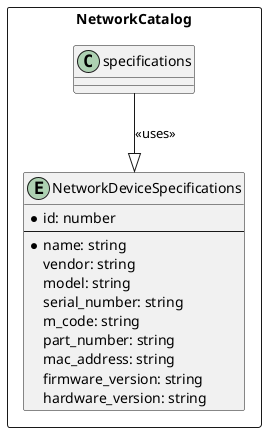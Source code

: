 @startuml

  rectangle NetworkCatalog {
    entity "NetworkDeviceSpecifications" as networkDeviceSpecifications {
      * id: number
      --
      * name: string
      vendor: string
      model: string
      serial_number: string
      m_code: string
      part_number: string
      mac_address: string
      firmware_version: string
      hardware_version: string
    }
    specifications --|> networkDeviceSpecifications : <<uses>>
  }
@enduml

